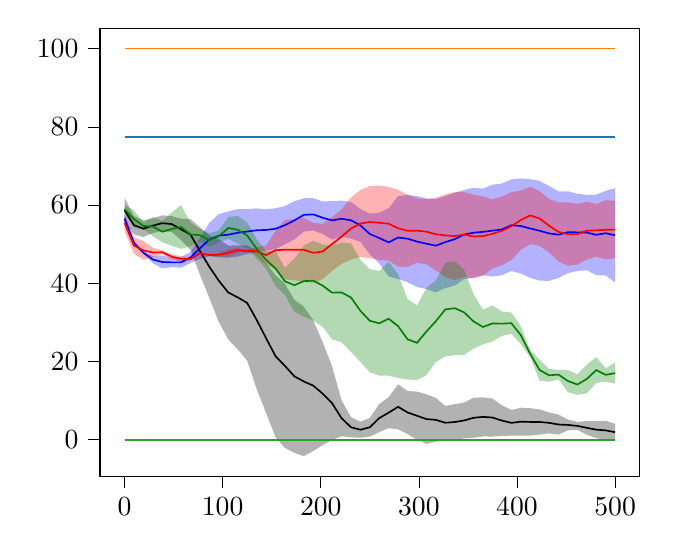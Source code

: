 % This file was created by tikzplotlib v0.9.6.
\begin{tikzpicture}

\definecolor{color0}{rgb}{0.122,0.467,0.706}
\definecolor{color1}{rgb}{1,0.498,0.055}
\definecolor{color2}{rgb}{0.173,0.627,0.173}

\begin{axis}[
tick align=outside,
tick pos=left,
x grid style={white!69.02!black},
xmin=-25, xmax=525,
xtick style={color=black},
y grid style={white!69.02!black},
ymin=-9.428, ymax=105.211,
ytick style={color=black}
]
\path [fill=blue, fill opacity=0.3]
(axis cs:0,57.607)
--(axis cs:0,55.481)
--(axis cs:9.615,49.76)
--(axis cs:19.231,47.553)
--(axis cs:28.846,45.14)
--(axis cs:38.462,43.785)
--(axis cs:48.077,44.133)
--(axis cs:57.692,43.966)
--(axis cs:67.308,45.169)
--(axis cs:76.923,46.263)
--(axis cs:86.538,46.886)
--(axis cs:96.154,46.671)
--(axis cs:105.769,46.505)
--(axis cs:115.385,46.83)
--(axis cs:125,47.49)
--(axis cs:134.615,47.95)
--(axis cs:144.231,48.376)
--(axis cs:153.846,48.676)
--(axis cs:163.462,49.976)
--(axis cs:173.077,51.169)
--(axis cs:182.692,53.217)
--(axis cs:192.308,53.468)
--(axis cs:201.923,52.589)
--(axis cs:211.538,51.152)
--(axis cs:221.154,51.844)
--(axis cs:230.769,51.403)
--(axis cs:240.385,50.629)
--(axis cs:250,47.389)
--(axis cs:259.615,45.055)
--(axis cs:269.231,41.714)
--(axis cs:278.846,41.11)
--(axis cs:288.462,40.237)
--(axis cs:298.077,39.022)
--(axis cs:307.692,38.537)
--(axis cs:317.308,37.666)
--(axis cs:326.923,38.771)
--(axis cs:336.538,39.403)
--(axis cs:346.154,41.039)
--(axis cs:355.769,41.428)
--(axis cs:365.385,42.076)
--(axis cs:375,41.693)
--(axis cs:384.615,42.037)
--(axis cs:394.231,43.113)
--(axis cs:403.846,42.485)
--(axis cs:413.462,41.394)
--(axis cs:423.077,40.66)
--(axis cs:432.692,40.616)
--(axis cs:442.308,41.341)
--(axis cs:451.923,42.588)
--(axis cs:461.538,43.126)
--(axis cs:471.154,43.337)
--(axis cs:480.769,42.068)
--(axis cs:490.385,41.968)
--(axis cs:500,40.24)
--(axis cs:500,64.317)
--(axis cs:500,64.317)
--(axis cs:490.385,63.613)
--(axis cs:480.769,62.691)
--(axis cs:471.154,62.583)
--(axis cs:461.538,62.897)
--(axis cs:451.923,63.505)
--(axis cs:442.308,63.488)
--(axis cs:432.692,64.872)
--(axis cs:423.077,66.175)
--(axis cs:413.462,66.606)
--(axis cs:403.846,66.795)
--(axis cs:394.231,66.542)
--(axis cs:384.615,65.481)
--(axis cs:375,65.207)
--(axis cs:365.385,64.197)
--(axis cs:355.769,64.409)
--(axis cs:346.154,63.883)
--(axis cs:336.538,63.125)
--(axis cs:326.923,62.267)
--(axis cs:317.308,61.545)
--(axis cs:307.692,61.703)
--(axis cs:298.077,62.288)
--(axis cs:288.462,62.547)
--(axis cs:278.846,62.271)
--(axis cs:269.231,59.185)
--(axis cs:259.615,58.07)
--(axis cs:250,57.798)
--(axis cs:240.385,58.99)
--(axis cs:230.769,60.8)
--(axis cs:221.154,61.136)
--(axis cs:211.538,61.019)
--(axis cs:201.923,60.893)
--(axis cs:192.308,61.766)
--(axis cs:182.692,61.737)
--(axis cs:173.077,60.96)
--(axis cs:163.462,59.714)
--(axis cs:153.846,59.179)
--(axis cs:144.231,58.89)
--(axis cs:134.615,59.141)
--(axis cs:125,58.951)
--(axis cs:115.385,58.968)
--(axis cs:105.769,58.339)
--(axis cs:96.154,57.678)
--(axis cs:86.538,55.499)
--(axis cs:76.923,51.596)
--(axis cs:67.308,48.021)
--(axis cs:57.692,46.728)
--(axis cs:48.077,46.544)
--(axis cs:38.462,47.063)
--(axis cs:28.846,46.974)
--(axis cs:19.231,48.08)
--(axis cs:9.615,50.84)
--(axis cs:0,57.607)
--cycle;

\path [fill=black, fill opacity=0.3]
(axis cs:0,61.889)
--(axis cs:0,55.422)
--(axis cs:9.615,52.543)
--(axis cs:19.231,51.823)
--(axis cs:28.846,52.844)
--(axis cs:38.462,53.378)
--(axis cs:48.077,53.097)
--(axis cs:57.692,51.054)
--(axis cs:67.308,48.457)
--(axis cs:76.923,42.127)
--(axis cs:86.538,36.187)
--(axis cs:96.154,30.033)
--(axis cs:105.769,25.625)
--(axis cs:115.385,23.093)
--(axis cs:125,20.222)
--(axis cs:134.615,13.0)
--(axis cs:144.231,6.85)
--(axis cs:153.846,0.681)
--(axis cs:163.462,-2.102)
--(axis cs:173.077,-3.354)
--(axis cs:182.692,-4.217)
--(axis cs:192.308,-2.902)
--(axis cs:201.923,-1.401)
--(axis cs:211.538,-0.111)
--(axis cs:221.154,0.888)
--(axis cs:230.769,0.584)
--(axis cs:240.385,0.488)
--(axis cs:250,0.791)
--(axis cs:259.615,1.924)
--(axis cs:269.231,2.939)
--(axis cs:278.846,2.639)
--(axis cs:288.462,1.436)
--(axis cs:298.077,-0.044)
--(axis cs:307.692,-1.065)
--(axis cs:317.308,-0.527)
--(axis cs:326.923,0.029)
--(axis cs:336.538,-0.043)
--(axis cs:346.154,0.322)
--(axis cs:355.769,0.477)
--(axis cs:365.385,0.828)
--(axis cs:375,0.801)
--(axis cs:384.615,0.966)
--(axis cs:394.231,1.026)
--(axis cs:403.846,1.022)
--(axis cs:413.462,1.033)
--(axis cs:423.077,1.307)
--(axis cs:432.692,1.626)
--(axis cs:442.308,1.312)
--(axis cs:451.923,2.389)
--(axis cs:461.538,2.494)
--(axis cs:471.154,1.276)
--(axis cs:480.769,0.408)
--(axis cs:490.385,-0.092)
--(axis cs:500,-0.222)
--(axis cs:500,4.058)
--(axis cs:500,4.058)
--(axis cs:490.385,4.838)
--(axis cs:480.769,4.723)
--(axis cs:471.154,4.766)
--(axis cs:461.538,4.55)
--(axis cs:451.923,5.144)
--(axis cs:442.308,6.437)
--(axis cs:432.692,6.982)
--(axis cs:423.077,7.738)
--(axis cs:413.462,8.041)
--(axis cs:403.846,8.176)
--(axis cs:394.231,7.578)
--(axis cs:384.615,8.807)
--(axis cs:375,10.516)
--(axis cs:365.385,10.834)
--(axis cs:355.769,10.713)
--(axis cs:346.154,9.507)
--(axis cs:336.538,9.076)
--(axis cs:326.923,8.635)
--(axis cs:317.308,10.648)
--(axis cs:307.692,11.598)
--(axis cs:298.077,12.28)
--(axis cs:288.462,12.462)
--(axis cs:278.846,14.162)
--(axis cs:269.231,10.867)
--(axis cs:259.615,9.124)
--(axis cs:250,5.552)
--(axis cs:240.385,4.592)
--(axis cs:230.769,5.781)
--(axis cs:221.154,10.123)
--(axis cs:211.538,18.766)
--(axis cs:201.923,24.959)
--(axis cs:192.308,30.55)
--(axis cs:182.692,34.0)
--(axis cs:173.077,35.781)
--(axis cs:163.462,39.831)
--(axis cs:153.846,42.083)
--(axis cs:144.231,45.086)
--(axis cs:134.615,48.351)
--(axis cs:125,49.702)
--(axis cs:115.385,49.687)
--(axis cs:105.769,49.626)
--(axis cs:96.154,51.223)
--(axis cs:86.538,52.181)
--(axis cs:76.923,54.294)
--(axis cs:67.308,56.396)
--(axis cs:57.692,56.486)
--(axis cs:48.077,57.17)
--(axis cs:38.462,57.357)
--(axis cs:28.846,56.623)
--(axis cs:19.231,56.089)
--(axis cs:9.615,57.188)
--(axis cs:0,61.889)
--cycle;

\path [fill=red, fill opacity=0.3]
(axis cs:0,57.475)
--(axis cs:0,53.371)
--(axis cs:9.615,47.575)
--(axis cs:19.231,45.996)
--(axis cs:28.846,46.634)
--(axis cs:38.462,47.459)
--(axis cs:48.077,46.148)
--(axis cs:57.692,45.556)
--(axis cs:67.308,45.821)
--(axis cs:76.923,47.367)
--(axis cs:86.538,47.046)
--(axis cs:96.154,46.784)
--(axis cs:105.769,46.86)
--(axis cs:115.385,47.857)
--(axis cs:125,47.88)
--(axis cs:134.615,47.264)
--(axis cs:144.231,44.787)
--(axis cs:153.846,43.477)
--(axis cs:163.462,40.977)
--(axis cs:173.077,40.748)
--(axis cs:182.692,40.397)
--(axis cs:192.308,40.105)
--(axis cs:201.923,41.006)
--(axis cs:211.538,43.174)
--(axis cs:221.154,44.947)
--(axis cs:230.769,46.026)
--(axis cs:240.385,46.704)
--(axis cs:250,46.423)
--(axis cs:259.615,45.951)
--(axis cs:269.231,45.792)
--(axis cs:278.846,44.241)
--(axis cs:288.462,44.164)
--(axis cs:298.077,45.194)
--(axis cs:307.692,44.881)
--(axis cs:317.308,43.2)
--(axis cs:326.923,41.718)
--(axis cs:336.538,40.778)
--(axis cs:346.154,41.573)
--(axis cs:355.769,41.248)
--(axis cs:365.385,41.917)
--(axis cs:375,43.781)
--(axis cs:384.615,44.621)
--(axis cs:394.231,45.899)
--(axis cs:403.846,48.55)
--(axis cs:413.462,49.982)
--(axis cs:423.077,49.567)
--(axis cs:432.692,47.882)
--(axis cs:442.308,45.566)
--(axis cs:451.923,44.447)
--(axis cs:461.538,44.797)
--(axis cs:471.154,46.051)
--(axis cs:480.769,46.774)
--(axis cs:490.385,46.102)
--(axis cs:500,46.356)
--(axis cs:500,61.069)
--(axis cs:500,61.069)
--(axis cs:490.385,61.237)
--(axis cs:480.769,60.275)
--(axis cs:471.154,60.801)
--(axis cs:461.538,60.336)
--(axis cs:451.923,60.652)
--(axis cs:442.308,60.704)
--(axis cs:432.692,61.543)
--(axis cs:423.077,63.518)
--(axis cs:413.462,64.691)
--(axis cs:403.846,63.716)
--(axis cs:394.231,63.278)
--(axis cs:384.615,62.169)
--(axis cs:375,61.471)
--(axis cs:365.385,62.198)
--(axis cs:355.769,62.646)
--(axis cs:346.154,63.292)
--(axis cs:336.538,63.348)
--(axis cs:326.923,62.727)
--(axis cs:317.308,61.875)
--(axis cs:307.692,61.487)
--(axis cs:298.077,61.699)
--(axis cs:288.462,62.663)
--(axis cs:278.846,63.888)
--(axis cs:269.231,64.635)
--(axis cs:259.615,64.976)
--(axis cs:250,64.864)
--(axis cs:240.385,63.843)
--(axis cs:230.769,61.907)
--(axis cs:221.154,58.856)
--(axis cs:211.538,56.882)
--(axis cs:201.923,55.214)
--(axis cs:192.308,55.458)
--(axis cs:182.692,56.723)
--(axis cs:173.077,56.392)
--(axis cs:163.462,56.198)
--(axis cs:153.846,53.39)
--(axis cs:144.231,49.612)
--(axis cs:134.615,49.258)
--(axis cs:125,48.59)
--(axis cs:115.385,49.051)
--(axis cs:105.769,48.705)
--(axis cs:96.154,47.76)
--(axis cs:86.538,47.359)
--(axis cs:76.923,48.024)
--(axis cs:67.308,46.557)
--(axis cs:57.692,46.91)
--(axis cs:48.077,47.424)
--(axis cs:38.462,48.385)
--(axis cs:28.846,49.097)
--(axis cs:19.231,50.812)
--(axis cs:9.615,51.697)
--(axis cs:0,57.475)
--cycle;

\path [fill=green!50!black, fill opacity=0.3]
(axis cs:0,60.013)
--(axis cs:0,57.873)
--(axis cs:9.615,54.168)
--(axis cs:19.231,53.782)
--(axis cs:28.846,52.088)
--(axis cs:38.462,50.463)
--(axis cs:48.077,49.62)
--(axis cs:57.692,48.773)
--(axis cs:67.308,49.517)
--(axis cs:76.923,50.638)
--(axis cs:86.538,49.309)
--(axis cs:96.154,50.532)
--(axis cs:105.769,51.346)
--(axis cs:115.385,50.1)
--(axis cs:125,48.925)
--(axis cs:134.615,46.35)
--(axis cs:144.231,43.683)
--(axis cs:153.846,39.306)
--(axis cs:163.462,36.996)
--(axis cs:173.077,32.772)
--(axis cs:182.692,31.476)
--(axis cs:192.308,30.453)
--(axis cs:201.923,28.85)
--(axis cs:211.538,25.626)
--(axis cs:221.154,24.908)
--(axis cs:230.769,22.475)
--(axis cs:240.385,19.886)
--(axis cs:250,17.189)
--(axis cs:259.615,16.396)
--(axis cs:269.231,16.351)
--(axis cs:278.846,15.783)
--(axis cs:288.462,15.386)
--(axis cs:298.077,15.225)
--(axis cs:307.692,16.515)
--(axis cs:317.308,19.851)
--(axis cs:326.923,21.317)
--(axis cs:336.538,21.589)
--(axis cs:346.154,21.65)
--(axis cs:355.769,23.281)
--(axis cs:365.385,24.379)
--(axis cs:375,25.117)
--(axis cs:384.615,26.545)
--(axis cs:394.231,27.045)
--(axis cs:403.846,24.467)
--(axis cs:413.462,21.059)
--(axis cs:423.077,15.101)
--(axis cs:432.692,14.811)
--(axis cs:442.308,15.442)
--(axis cs:451.923,12.184)
--(axis cs:461.538,11.478)
--(axis cs:471.154,11.85)
--(axis cs:480.769,14.472)
--(axis cs:490.385,14.854)
--(axis cs:500,14.335)
--(axis cs:500,19.709)
--(axis cs:500,19.709)
--(axis cs:490.385,18.299)
--(axis cs:480.769,21.119)
--(axis cs:471.154,19.195)
--(axis cs:461.538,16.716)
--(axis cs:451.923,17.802)
--(axis cs:442.308,17.842)
--(axis cs:432.692,18.111)
--(axis cs:423.077,20.523)
--(axis cs:413.462,22.866)
--(axis cs:403.846,29.048)
--(axis cs:394.231,32.539)
--(axis cs:384.615,32.78)
--(axis cs:375,34.342)
--(axis cs:365.385,33.244)
--(axis cs:355.769,37.171)
--(axis cs:346.154,43.452)
--(axis cs:336.538,45.655)
--(axis cs:326.923,45.293)
--(axis cs:317.308,40.726)
--(axis cs:307.692,38.804)
--(axis cs:298.077,34.322)
--(axis cs:288.462,35.95)
--(axis cs:278.846,42.288)
--(axis cs:269.231,45.503)
--(axis cs:259.615,43.12)
--(axis cs:250,43.616)
--(axis cs:240.385,46.034)
--(axis cs:230.769,50.281)
--(axis cs:221.154,50.379)
--(axis cs:211.538,49.576)
--(axis cs:201.923,49.928)
--(axis cs:192.308,50.895)
--(axis cs:182.692,49.592)
--(axis cs:173.077,46.224)
--(axis cs:163.462,44.0)
--(axis cs:153.846,48.299)
--(axis cs:144.231,48.3)
--(axis cs:134.615,51.304)
--(axis cs:125,55.509)
--(axis cs:115.385,57.224)
--(axis cs:105.769,56.922)
--(axis cs:96.154,53.547)
--(axis cs:86.538,52.701)
--(axis cs:76.923,53.929)
--(axis cs:67.308,55.443)
--(axis cs:57.692,59.98)
--(axis cs:48.077,58.093)
--(axis cs:38.462,55.915)
--(axis cs:28.846,56.909)
--(axis cs:19.231,55.524)
--(axis cs:9.615,58.629)
--(axis cs:0,60.013)
--cycle;

\addplot [semithick, blue]
table {%
0 56.544
9.615 50.3
19.231 47.816
28.846 46.057
38.462 45.424
48.077 45.338
57.692 45.347
67.308 46.595
76.923 48.93
86.538 51.193
96.154 52.175
105.769 52.422
115.385 52.899
125 53.221
134.615 53.545
144.231 53.633
153.846 53.928
163.462 54.845
173.077 56.064
182.692 57.477
192.308 57.617
201.923 56.741
211.538 56.085
221.154 56.49
230.769 56.101
240.385 54.809
250 52.594
259.615 51.562
269.231 50.45
278.846 51.691
288.462 51.392
298.077 50.655
307.692 50.12
317.308 49.606
326.923 50.519
336.538 51.264
346.154 52.461
355.769 52.918
365.385 53.137
375 53.45
384.615 53.759
394.231 54.827
403.846 54.64
413.462 54.0
423.077 53.418
432.692 52.744
442.308 52.415
451.923 53.046
461.538 53.012
471.154 52.96
480.769 52.38
490.385 52.791
500 52.278
};
\addplot [semithick, black]
table {%
0 58.656
9.615 54.866
19.231 53.956
28.846 54.733
38.462 55.367
48.077 55.133
57.692 53.77
67.308 52.426
76.923 48.21
86.538 44.184
96.154 40.628
105.769 37.625
115.385 36.39
125 34.962
134.615 30.675
144.231 25.968
153.846 21.382
163.462 18.865
173.077 16.214
182.692 14.892
192.308 13.824
201.923 11.779
211.538 9.328
221.154 5.506
230.769 3.183
240.385 2.54
250 3.171
259.615 5.524
269.231 6.903
278.846 8.4
288.462 6.949
298.077 6.118
307.692 5.267
317.308 5.061
326.923 4.332
336.538 4.516
346.154 4.915
355.769 5.595
365.385 5.831
375 5.659
384.615 4.887
394.231 4.302
403.846 4.599
413.462 4.537
423.077 4.523
432.692 4.304
442.308 3.874
451.923 3.766
461.538 3.522
471.154 3.021
480.769 2.566
490.385 2.373
500 1.918
};
\addplot [semithick, red]
table {%
0 55.423
9.615 49.636
19.231 48.404
28.846 47.865
38.462 47.922
48.077 46.786
57.692 46.233
67.308 46.189
76.923 47.696
86.538 47.203
96.154 47.272
105.769 47.783
115.385 48.454
125 48.235
134.615 48.261
144.231 47.199
153.846 48.434
163.462 48.588
173.077 48.57
182.692 48.56
192.308 47.782
201.923 48.11
211.538 50.028
221.154 51.902
230.769 53.966
240.385 55.274
250 55.643
259.615 55.463
269.231 55.214
278.846 54.065
288.462 53.413
298.077 53.446
307.692 53.184
317.308 52.537
326.923 52.222
336.538 52.063
346.154 52.433
355.769 51.947
365.385 52.057
375 52.626
384.615 53.395
394.231 54.589
403.846 56.133
413.462 57.336
423.077 56.542
432.692 54.712
442.308 53.135
451.923 52.55
461.538 52.567
471.154 53.426
480.769 53.524
490.385 53.67
500 53.712
};
\addplot [semithick, green!50!black]
table {%
0 58.943
9.615 56.398
19.231 54.653
28.846 54.499
38.462 53.189
48.077 53.857
57.692 54.376
67.308 52.48
76.923 52.283
86.538 51.005
96.154 52.04
105.769 54.134
115.385 53.662
125 52.217
134.615 48.827
144.231 45.992
153.846 43.803
163.462 40.498
173.077 39.498
182.692 40.534
192.308 40.674
201.923 39.389
211.538 37.601
221.154 37.644
230.769 36.378
240.385 32.96
250 30.402
259.615 29.758
269.231 30.927
278.846 29.036
288.462 25.668
298.077 24.773
307.692 27.659
317.308 30.288
326.923 33.305
336.538 33.622
346.154 32.551
355.769 30.226
365.385 28.811
375 29.729
384.615 29.662
394.231 29.792
403.846 26.758
413.462 21.963
423.077 17.812
432.692 16.461
442.308 16.642
451.923 14.993
461.538 14.097
471.154 15.523
480.769 17.795
490.385 16.576
500 17.022
};
\addplot [semithick, color0]
table {%
0 77.333
9.615 77.333
19.231 77.333
28.846 77.333
38.462 77.333
48.077 77.333
57.692 77.333
67.308 77.333
76.923 77.333
86.538 77.333
96.154 77.333
105.769 77.333
115.385 77.333
125 77.333
134.615 77.333
144.231 77.333
153.846 77.333
163.462 77.333
173.077 77.333
182.692 77.333
192.308 77.333
201.923 77.333
211.538 77.333
221.154 77.333
230.769 77.333
240.385 77.333
250 77.333
259.615 77.333
269.231 77.333
278.846 77.333
288.462 77.333
298.077 77.333
307.692 77.333
317.308 77.333
326.923 77.333
336.538 77.333
346.154 77.333
355.769 77.333
365.385 77.333
375 77.333
384.615 77.333
394.231 77.333
403.846 77.333
413.462 77.333
423.077 77.333
432.692 77.333
442.308 77.333
451.923 77.333
461.538 77.333
471.154 77.333
480.769 77.333
490.385 77.333
500 77.333
};
\addplot [semithick, color1]
table {%
0 100
9.615 100
19.231 100
28.846 100
38.462 100
48.077 100
57.692 100
67.308 100
76.923 100
86.538 100
96.154 100
105.769 100
115.385 100
125 100
134.615 100
144.231 100
153.846 100
163.462 100
173.077 100
182.692 100
192.308 100
201.923 100
211.538 100
221.154 100
230.769 100
240.385 100
250 100
259.615 100
269.231 100
278.846 100
288.462 100
298.077 100
307.692 100
317.308 100
326.923 100
336.538 100
346.154 100
355.769 100
365.385 100
375 100
384.615 100
394.231 100
403.846 100
413.462 100
423.077 100
432.692 100
442.308 100
451.923 100
461.538 100
471.154 100
480.769 100
490.385 100
500 100
};
\addplot [semithick, color2]
table {%
0 0
9.615 0
19.231 0
28.846 0
38.462 0
48.077 0
57.692 0
67.308 0
76.923 0
86.538 0
96.154 0
105.769 0
115.385 0
125 0
134.615 0
144.231 0
153.846 0
163.462 0
173.077 0
182.692 0
192.308 0
201.923 0
211.538 0
221.154 0
230.769 0
240.385 0
250 0
259.615 0
269.231 0
278.846 0
288.462 0
298.077 0
307.692 0
317.308 0
326.923 0
336.538 0
346.154 0
355.769 0
365.385 0
375 0
384.615 0
394.231 0
403.846 0
413.462 0
423.077 0
432.692 0
442.308 0
451.923 0
461.538 0
471.154 0
480.769 0
490.385 0
500 0
};
\end{axis}

\end{tikzpicture}
